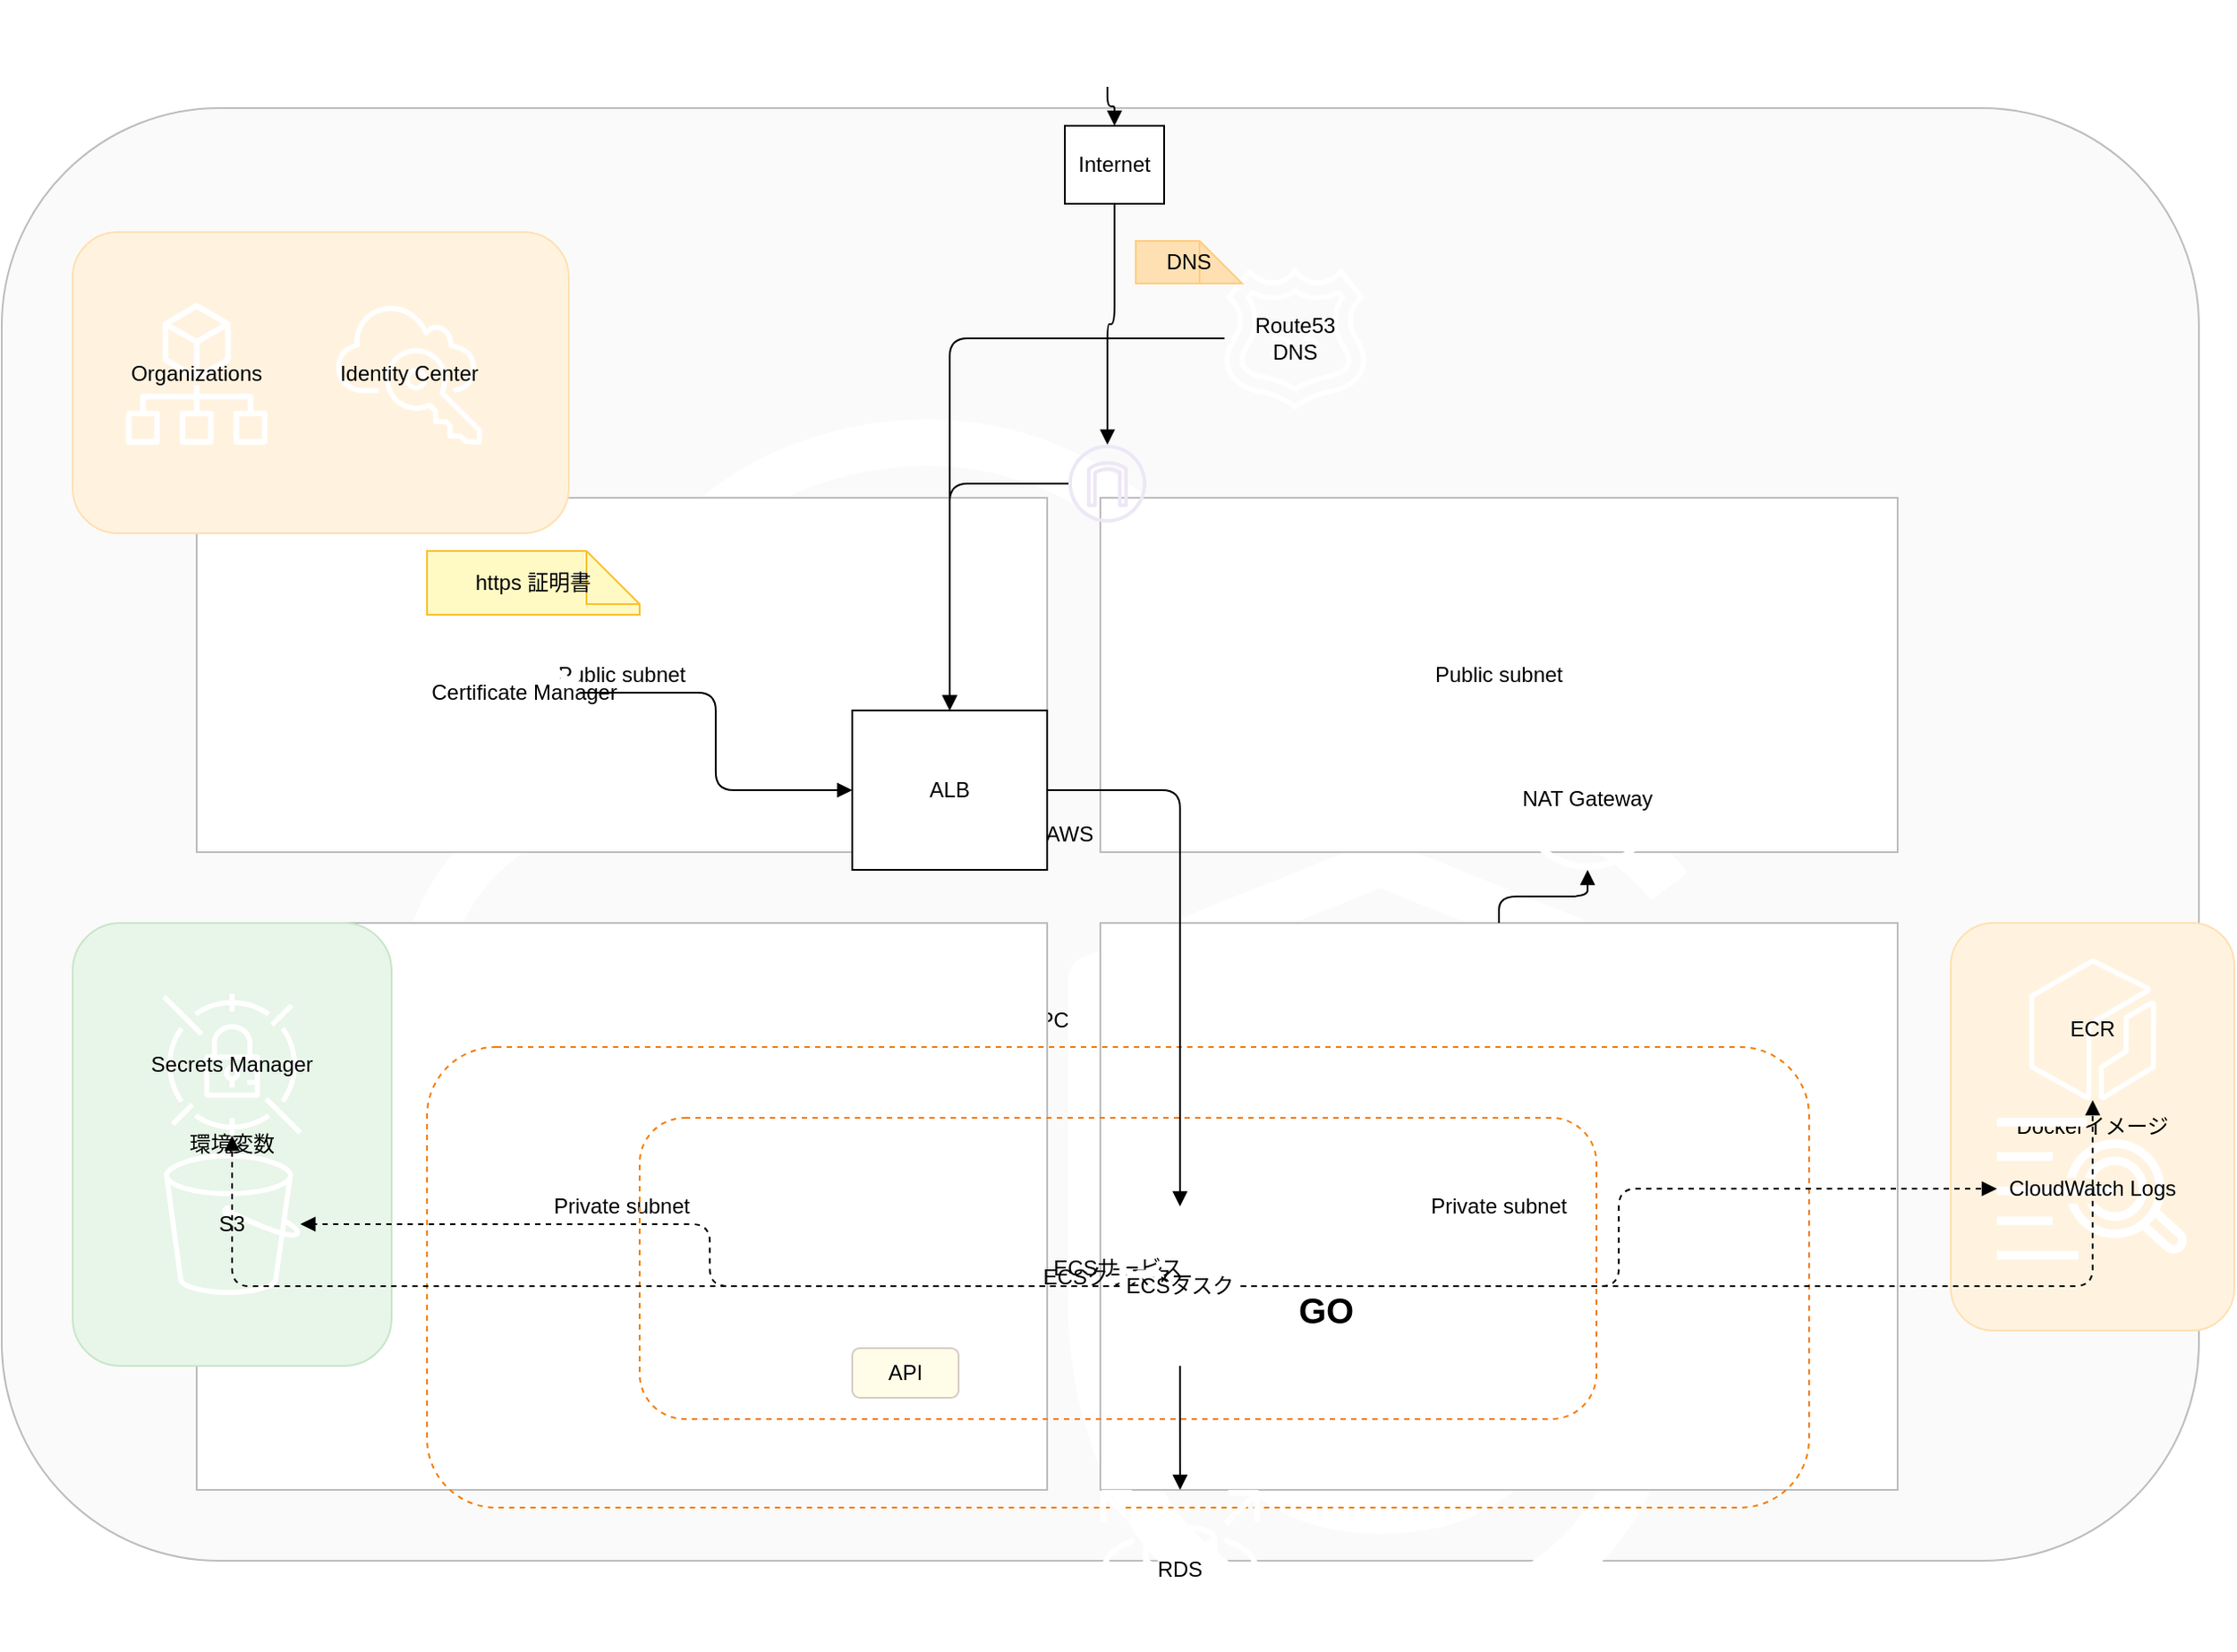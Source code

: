 <mxfile version="24.7.10" editor="www.diagrams.net">
  <diagram id="aws-arch-ecs" name="AWS Architecture">
    <mxGraphModel dx="1280" dy="920" grid="1" gridSize="10" guides="1" tooltips="1" connect="1" arrows="1" fold="1" page="1" pageScale="1" pageWidth="1280" pageHeight="920">
      <root>
        <mxCell id="0" />
        <mxCell id="1" parent="0" />
        <!-- AWS Cloud container -->
        <mxCell id="aws_cloud" value="AWS Cloud" style="rounded=1;whiteSpace=wrap;html=1;container=1;dropTarget=1;strokeColor=#BDBDBD;fillColor=#FAFAFA;" vertex="1" parent="1">
          <mxGeometry x="20" y="80" width="1240" height="820" as="geometry" />
        </mxCell>
        <!-- VPC (adjusted height to fit RDS) -->
        <mxCell id="vpc" value="VPC" style="shape=mxgraph.aws4.vpc;whiteSpace=wrap;html=1;container=1;dropTarget=1;strokeColor=#7E57C2;fillColor=#FFFFFF;" vertex="1" parent="aws_cloud">
          <mxGeometry x="80" y="160" width="1020" height="710" as="geometry" />
        </mxCell>
        <!-- Public/Private Subnets -->
        <mxCell id="public_left" value="Public subnet" style="shape=mxgraph.aws4.public_subnet;html=1;container=1;dropTarget=1;whiteSpace=wrap;strokeColor=#BDBDBD;fillColor=#FFFFFF;headerColor=#A5D6A7;" vertex="1" parent="vpc">
          <mxGeometry x="30" y="60" width="480" height="200" as="geometry" />
        </mxCell>
        <mxCell id="public_right" value="Public subnet" style="shape=mxgraph.aws4.public_subnet;html=1;container=1;dropTarget=1;whiteSpace=wrap;strokeColor=#BDBDBD;fillColor=#FFFFFF;headerColor=#A5D6A7;" vertex="1" parent="vpc">
          <mxGeometry x="540" y="60" width="450" height="200" as="geometry" />
        </mxCell>
        <mxCell id="private_left" value="Private subnet" style="shape=mxgraph.aws4.private_subnet;html=1;container=1;dropTarget=1;whiteSpace=wrap;strokeColor=#BDBDBD;fillColor=#FFFFFF;headerColor=#80DEEA;" vertex="1" parent="vpc">
          <mxGeometry x="30" y="300" width="480" height="320" as="geometry" />
        </mxCell>
        <mxCell id="private_right" value="Private subnet" style="shape=mxgraph.aws4.private_subnet;html=1;container=1;dropTarget=1;whiteSpace=wrap;strokeColor=#BDBDBD;fillColor=#FFFFFF;headerColor=#80DEEA;" vertex="1" parent="vpc">
          <mxGeometry x="540" y="300" width="450" height="320" as="geometry" />
        </mxCell>
        <!-- Top users and Internet -->
        <mxCell id="top_users" value="" style="shape=mxgraph.aws4.users;html=1;whiteSpace=wrap;" vertex="1" parent="aws_cloud">
          <mxGeometry x="600" y="-60" width="48" height="48" as="geometry" />
        </mxCell>
        <mxCell id="internet" value="Internet" style="shape=mxgraph.aws4.internet_alt;html=1;whiteSpace=wrap;" vertex="1" parent="aws_cloud">
          <mxGeometry x="600" y="10" width="56" height="44" as="geometry" />
        </mxCell>
        <!-- Route53 + DNS badge -->
        <mxCell id="r53" value="Route53&#xa;DNS" style="shape=mxgraph.aws4.route_53;html=1;whiteSpace=wrap;" vertex="1" parent="aws_cloud">
          <mxGeometry x="680" y="90" width="100" height="80" as="geometry" />
        </mxCell>
        <mxCell id="dns_badge" value="DNS" style="shape=note;whiteSpace=wrap;html=1;fillColor=#FFE0B2;strokeColor=#FFCC80;" vertex="1" parent="aws_cloud">
          <mxGeometry x="640" y="75" width="60" height="24" as="geometry" />
        </mxCell>
        <!-- Org/SSO group -->
        <mxCell id="org_sso_group" value="" style="rounded=1;whiteSpace=wrap;html=1;container=1;dropTarget=1;fillColor=#FFF3E0;strokeColor=#FFE0B2;" vertex="1" parent="aws_cloud">
          <mxGeometry x="40" y="70" width="280" height="170" as="geometry" />
        </mxCell>
        <mxCell id="orgs" value="Organizations" style="shape=mxgraph.aws4.organizations;html=1;whiteSpace=wrap;" vertex="1" parent="org_sso_group">
          <mxGeometry x="20" y="40" width="100" height="80" as="geometry" />
        </mxCell>
        <mxCell id="sso" value="Identity Center" style="shape=mxgraph.aws4.single_sign_on;html=1;whiteSpace=wrap;" vertex="1" parent="org_sso_group">
          <mxGeometry x="140" y="40" width="100" height="80" as="geometry" />
        </mxCell>
        <!-- Env group (left) -->
        <mxCell id="env_group" value="環境変数" style="rounded=1;whiteSpace=wrap;html=1;container=1;dropTarget=1;fillColor=#E8F5E9;strokeColor=#C8E6C9;" vertex="1" parent="aws_cloud">
          <mxGeometry x="40" y="460" width="180" height="250" as="geometry" />
        </mxCell>
        <mxCell id="secrets" value="Secrets Manager" style="shape=mxgraph.aws4.secrets_manager;html=1;whiteSpace=wrap;" vertex="1" parent="env_group">
          <mxGeometry x="30" y="40" width="120" height="80" as="geometry" />
        </mxCell>
        <mxCell id="s3" value="S3" style="shape=mxgraph.aws4.s3;html=1;whiteSpace=wrap;" vertex="1" parent="env_group">
          <mxGeometry x="30" y="130" width="120" height="80" as="geometry" />
        </mxCell>
        <!-- Docker images group (right) -->
        <mxCell id="docker_group" value="Dockerイメージ" style="rounded=1;whiteSpace=wrap;html=1;container=1;dropTarget=1;fillColor=#FFF3E0;strokeColor=#FFE0B2;" vertex="1" parent="aws_cloud">
          <mxGeometry x="1100" y="460" width="160" height="230" as="geometry" />
        </mxCell>
        <mxCell id="ecr" value="ECR" style="shape=mxgraph.aws4.ecr;html=1;whiteSpace=wrap;" vertex="1" parent="docker_group">
          <mxGeometry x="20" y="20" width="120" height="80" as="geometry" />
        </mxCell>
        <mxCell id="cwl" value="CloudWatch Logs" style="shape=mxgraph.aws4.cloudwatch_logs;html=1;whiteSpace=wrap;" vertex="1" parent="docker_group">
          <mxGeometry x="20" y="110" width="120" height="80" as="geometry" />
        </mxCell>
        <!-- IGW and NAT -->
        <mxCell id="igw" value="" style="shape=mxgraph.aws4.internet_gateway;html=1;whiteSpace=wrap;strokeColor=#7E57C2;fillColor=#EDE7F6;" vertex="1" parent="vpc">
          <mxGeometry x="522" y="30" width="44" height="44" as="geometry" />
        </mxCell>
        <mxCell id="nat" value="NAT Gateway" style="shape=mxgraph.aws4.nat_gateway;html=1;whiteSpace=wrap;" vertex="1" parent="public_right">
          <mxGeometry x="220" y="130" width="110" height="80" as="geometry" />
        </mxCell>
        <!-- ACM note + ACM -->
        <mxCell id="acm_note" value="https 証明書" style="shape=note;whiteSpace=wrap;html=1;fillColor=#FFF9C4;strokeColor=#FBC02D;" vertex="1" parent="public_left">
          <mxGeometry x="130" y="30" width="120" height="36" as="geometry" />
        </mxCell>
        <mxCell id="acm" value="Certificate Manager" style="shape=mxgraph.aws4.certificate_manager;html=1;whiteSpace=wrap;" vertex="1" parent="public_left">
          <mxGeometry x="130" y="70" width="110" height="80" as="geometry" />
        </mxCell>
        <!-- ALB -->
        <mxCell id="alb" value="ALB" style="shape=mxgraph.aws4.alb;html=1;whiteSpace=wrap;" vertex="1" parent="public_left">
          <mxGeometry x="370" y="120" width="110" height="90" as="geometry" />
        </mxCell>
        <!-- ECS Cluster / Service (dashed orange) -->
        <mxCell id="ecs_cluster" value="ECSクラスター" style="dashed=1;strokeColor=#F57C00;rounded=1;fillColor=none;whiteSpace=wrap;html=1;container=1;dropTarget=1;" vertex="1" parent="vpc">
          <mxGeometry x="160" y="370" width="780" height="260" as="geometry" />
        </mxCell>
        <mxCell id="ecs_service" value="ECSサービス" style="dashed=1;strokeColor=#F57C00;rounded=1;fillColor=none;whiteSpace=wrap;html=1;container=1;dropTarget=1;" vertex="1" parent="ecs_cluster">
          <mxGeometry x="120" y="40" width="540" height="170" as="geometry" />
        </mxCell>
        <mxCell id="ecs_task" value="ECSタスク" style="shape=mxgraph.aws4.ecs_task;html=1;whiteSpace=wrap;" vertex="1" parent="ecs_service">
          <mxGeometry x="250" y="50" width="110" height="90" as="geometry" />
        </mxCell>
        <mxCell id="go_text" value="GO" style="text;html=1;whiteSpace=wrap;fontStyle=1;fontSize=20;" vertex="1" parent="ecs_service">
          <mxGeometry x="370" y="90" width="40" height="24" as="geometry" />
        </mxCell>
        <mxCell id="api_label" value="API" style="rounded=1;whiteSpace=wrap;html=1;fillColor=#FFFDE7;strokeColor=#D7CCC8;" vertex="1" parent="ecs_service">
          <mxGeometry x="120" y="130" width="60" height="28" as="geometry" />
        </mxCell>
        <!-- RDS -->
        <mxCell id="rds" value="RDS" style="shape=mxgraph.aws4.rds;html=1;whiteSpace=wrap;" vertex="1" parent="vpc">
          <mxGeometry x="530" y="620" width="110" height="90" as="geometry" />
        </mxCell>
        <!-- Connectors (only specified ones) -->
        <!-- E1: top_users -> internet -->
        <mxCell id="e1" style="edgeStyle=orthogonalEdgeStyle;endArrow=block;rounded=1;" edge="1" parent="aws_cloud" source="top_users" target="internet">
          <mxGeometry relative="1" as="geometry" />
        </mxCell>
        <!-- E2: internet -> igw -->
        <mxCell id="e2" style="edgeStyle=orthogonalEdgeStyle;endArrow=block;rounded=1;" edge="1" parent="aws_cloud" source="internet" target="igw">
          <mxGeometry relative="1" as="geometry" />
        </mxCell>
        <!-- E3: r53 -> alb -->
        <mxCell id="e3" style="edgeStyle=orthogonalEdgeStyle;endArrow=block;rounded=1;" edge="1" parent="aws_cloud" source="r53" target="alb">
          <mxGeometry relative="1" as="geometry" />
        </mxCell>
        <!-- E4: acm -> alb -->
        <mxCell id="e4" style="edgeStyle=orthogonalEdgeStyle;endArrow=block;rounded=1;" edge="1" parent="public_left" source="acm" target="alb">
          <mxGeometry relative="1" as="geometry" />
        </mxCell>
        <!-- E5: igw -> alb -->
        <mxCell id="e5" style="edgeStyle=orthogonalEdgeStyle;endArrow=block;rounded=1;" edge="1" parent="vpc" source="igw" target="alb">
          <mxGeometry relative="1" as="geometry" />
        </mxCell>
        <!-- E6: alb -> ecs_task -->
        <mxCell id="e6" style="edgeStyle=orthogonalEdgeStyle;endArrow=block;rounded=1;" edge="1" parent="vpc" source="alb" target="ecs_task">
          <mxGeometry relative="1" as="geometry" />
        </mxCell>
        <!-- E7: ecs_task -> rds -->
        <mxCell id="e7" style="edgeStyle=orthogonalEdgeStyle;endArrow=block;rounded=1;" edge="1" parent="vpc" source="ecs_task" target="rds">
          <mxGeometry relative="1" as="geometry" />
        </mxCell>
        <!-- E8: private_right area -> nat -->
        <mxCell id="e8" style="edgeStyle=orthogonalEdgeStyle;endArrow=block;rounded=1;" edge="1" parent="vpc" source="private_right" target="nat">
          <mxGeometry relative="1" as="geometry" />
        </mxCell>
        <!-- E9: ecs_task -> secrets (dashed) -->
        <mxCell id="e9" style="edgeStyle=orthogonalEdgeStyle;endArrow=block;rounded=1;dashed=1;" edge="1" parent="aws_cloud" source="ecs_task" target="secrets">
          <mxGeometry relative="1" as="geometry" />
        </mxCell>
        <!-- E10: ecs_task -> s3 (dashed) -->
        <mxCell id="e10" style="edgeStyle=orthogonalEdgeStyle;endArrow=block;rounded=1;dashed=1;" edge="1" parent="aws_cloud" source="ecs_task" target="s3">
          <mxGeometry relative="1" as="geometry" />
        </mxCell>
        <!-- E11: ecs_task -> ecr (dashed) -->
        <mxCell id="e11" style="edgeStyle=orthogonalEdgeStyle;endArrow=block;rounded=1;dashed=1;" edge="1" parent="aws_cloud" source="ecs_task" target="ecr">
          <mxGeometry relative="1" as="geometry" />
        </mxCell>
        <!-- E12: ecs_task -> cwl (dashed) -->
        <mxCell id="e12" style="edgeStyle=orthogonalEdgeStyle;endArrow=block;rounded=1;dashed=1;" edge="1" parent="aws_cloud" source="ecs_task" target="cwl">
          <mxGeometry relative="1" as="geometry" />
        </mxCell>
      </root>
    </mxGraphModel>
  </diagram>
</mxfile>
